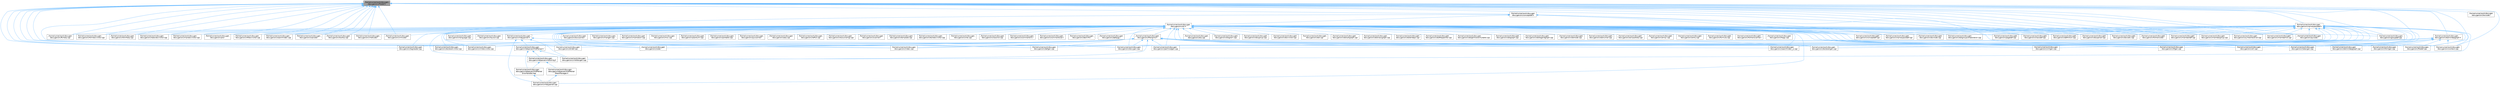 digraph "/home/runner/work/doxygen/doxygen/src/filedef.h"
{
 // INTERACTIVE_SVG=YES
 // LATEX_PDF_SIZE
  bgcolor="transparent";
  edge [fontname=Helvetica,fontsize=10,labelfontname=Helvetica,labelfontsize=10];
  node [fontname=Helvetica,fontsize=10,shape=box,height=0.2,width=0.4];
  Node1 [label="/home/runner/work/doxygen\l/doxygen/src/filedef.h",height=0.2,width=0.4,color="gray40", fillcolor="grey60", style="filled", fontcolor="black",tooltip=" "];
  Node1 -> Node2 [dir="back",color="steelblue1",style="solid",tooltip=" "];
  Node2 [label="/home/runner/work/doxygen\l/doxygen/src/classdef.cpp",height=0.2,width=0.4,color="grey40", fillcolor="white", style="filled",URL="$de/d89/classdef_8cpp.html",tooltip=" "];
  Node1 -> Node3 [dir="back",color="steelblue1",style="solid",tooltip=" "];
  Node3 [label="/home/runner/work/doxygen\l/doxygen/src/code.l",height=0.2,width=0.4,color="grey40", fillcolor="white", style="filled",URL="$da/d1f/code_8l.html",tooltip=" "];
  Node1 -> Node4 [dir="back",color="steelblue1",style="solid",tooltip=" "];
  Node4 [label="/home/runner/work/doxygen\l/doxygen/src/conceptdef.h",height=0.2,width=0.4,color="grey40", fillcolor="white", style="filled",URL="$da/df1/conceptdef_8h.html",tooltip=" "];
  Node4 -> Node5 [dir="back",color="steelblue1",style="solid",tooltip=" "];
  Node5 [label="/home/runner/work/doxygen\l/doxygen/src/conceptdef.cpp",height=0.2,width=0.4,color="grey40", fillcolor="white", style="filled",URL="$d8/d0a/conceptdef_8cpp.html",tooltip=" "];
  Node4 -> Node6 [dir="back",color="steelblue1",style="solid",tooltip=" "];
  Node6 [label="/home/runner/work/doxygen\l/doxygen/src/doxygen.cpp",height=0.2,width=0.4,color="grey40", fillcolor="white", style="filled",URL="$dc/d98/doxygen_8cpp.html",tooltip=" "];
  Node4 -> Node7 [dir="back",color="steelblue1",style="solid",tooltip=" "];
  Node7 [label="/home/runner/work/doxygen\l/doxygen/src/filedef.cpp",height=0.2,width=0.4,color="grey40", fillcolor="white", style="filled",URL="$d6/ddc/filedef_8cpp.html",tooltip=" "];
  Node4 -> Node8 [dir="back",color="steelblue1",style="solid",tooltip=" "];
  Node8 [label="/home/runner/work/doxygen\l/doxygen/src/namespacedef.cpp",height=0.2,width=0.4,color="grey40", fillcolor="white", style="filled",URL="$d7/d1c/namespacedef_8cpp.html",tooltip=" "];
  Node4 -> Node9 [dir="back",color="steelblue1",style="solid",tooltip=" "];
  Node9 [label="/home/runner/work/doxygen\l/doxygen/src/util.h",height=0.2,width=0.4,color="grey40", fillcolor="white", style="filled",URL="$d8/d3c/util_8h.html",tooltip="A bunch of utility functions."];
  Node9 -> Node10 [dir="back",color="steelblue1",style="solid",tooltip=" "];
  Node10 [label="/home/runner/work/doxygen\l/doxygen/src/cite.cpp",height=0.2,width=0.4,color="grey40", fillcolor="white", style="filled",URL="$d5/d0b/cite_8cpp.html",tooltip=" "];
  Node9 -> Node2 [dir="back",color="steelblue1",style="solid",tooltip=" "];
  Node9 -> Node11 [dir="back",color="steelblue1",style="solid",tooltip=" "];
  Node11 [label="/home/runner/work/doxygen\l/doxygen/src/classlist.cpp",height=0.2,width=0.4,color="grey40", fillcolor="white", style="filled",URL="$d6/d10/classlist_8cpp.html",tooltip=" "];
  Node9 -> Node3 [dir="back",color="steelblue1",style="solid",tooltip=" "];
  Node9 -> Node12 [dir="back",color="steelblue1",style="solid",tooltip=" "];
  Node12 [label="/home/runner/work/doxygen\l/doxygen/src/commentcnv.l",height=0.2,width=0.4,color="grey40", fillcolor="white", style="filled",URL="$d0/d47/commentcnv_8l.html",tooltip=" "];
  Node9 -> Node13 [dir="back",color="steelblue1",style="solid",tooltip=" "];
  Node13 [label="/home/runner/work/doxygen\l/doxygen/src/commentscan.l",height=0.2,width=0.4,color="grey40", fillcolor="white", style="filled",URL="$d7/d5f/commentscan_8l.html",tooltip=" "];
  Node9 -> Node5 [dir="back",color="steelblue1",style="solid",tooltip=" "];
  Node9 -> Node14 [dir="back",color="steelblue1",style="solid",tooltip=" "];
  Node14 [label="/home/runner/work/doxygen\l/doxygen/src/context.cpp",height=0.2,width=0.4,color="grey40", fillcolor="white", style="filled",URL="$db/d12/context_8cpp.html",tooltip=" "];
  Node9 -> Node15 [dir="back",color="steelblue1",style="solid",tooltip=" "];
  Node15 [label="/home/runner/work/doxygen\l/doxygen/src/declinfo.l",height=0.2,width=0.4,color="grey40", fillcolor="white", style="filled",URL="$d8/d0f/declinfo_8l.html",tooltip=" "];
  Node9 -> Node16 [dir="back",color="steelblue1",style="solid",tooltip=" "];
  Node16 [label="/home/runner/work/doxygen\l/doxygen/src/defargs.l",height=0.2,width=0.4,color="grey40", fillcolor="white", style="filled",URL="$de/df3/defargs_8l.html",tooltip=" "];
  Node9 -> Node17 [dir="back",color="steelblue1",style="solid",tooltip=" "];
  Node17 [label="/home/runner/work/doxygen\l/doxygen/src/defgen.cpp",height=0.2,width=0.4,color="grey40", fillcolor="white", style="filled",URL="$d3/d17/defgen_8cpp.html",tooltip=" "];
  Node9 -> Node18 [dir="back",color="steelblue1",style="solid",tooltip=" "];
  Node18 [label="/home/runner/work/doxygen\l/doxygen/src/definition.cpp",height=0.2,width=0.4,color="grey40", fillcolor="white", style="filled",URL="$d3/dea/definition_8cpp.html",tooltip=" "];
  Node9 -> Node19 [dir="back",color="steelblue1",style="solid",tooltip=" "];
  Node19 [label="/home/runner/work/doxygen\l/doxygen/src/dia.cpp",height=0.2,width=0.4,color="grey40", fillcolor="white", style="filled",URL="$d1/df5/dia_8cpp.html",tooltip=" "];
  Node9 -> Node20 [dir="back",color="steelblue1",style="solid",tooltip=" "];
  Node20 [label="/home/runner/work/doxygen\l/doxygen/src/diagram.cpp",height=0.2,width=0.4,color="grey40", fillcolor="white", style="filled",URL="$da/d0d/diagram_8cpp.html",tooltip=" "];
  Node9 -> Node21 [dir="back",color="steelblue1",style="solid",tooltip=" "];
  Node21 [label="/home/runner/work/doxygen\l/doxygen/src/dirdef.cpp",height=0.2,width=0.4,color="grey40", fillcolor="white", style="filled",URL="$d8/d52/dirdef_8cpp.html",tooltip=" "];
  Node9 -> Node22 [dir="back",color="steelblue1",style="solid",tooltip=" "];
  Node22 [label="/home/runner/work/doxygen\l/doxygen/src/docbookgen.cpp",height=0.2,width=0.4,color="grey40", fillcolor="white", style="filled",URL="$d8/d29/docbookgen_8cpp.html",tooltip=" "];
  Node9 -> Node23 [dir="back",color="steelblue1",style="solid",tooltip=" "];
  Node23 [label="/home/runner/work/doxygen\l/doxygen/src/docbookvisitor.cpp",height=0.2,width=0.4,color="grey40", fillcolor="white", style="filled",URL="$dc/d05/docbookvisitor_8cpp.html",tooltip=" "];
  Node9 -> Node24 [dir="back",color="steelblue1",style="solid",tooltip=" "];
  Node24 [label="/home/runner/work/doxygen\l/doxygen/src/docgroup.cpp",height=0.2,width=0.4,color="grey40", fillcolor="white", style="filled",URL="$d3/d36/docgroup_8cpp.html",tooltip=" "];
  Node9 -> Node25 [dir="back",color="steelblue1",style="solid",tooltip=" "];
  Node25 [label="/home/runner/work/doxygen\l/doxygen/src/docnode.cpp",height=0.2,width=0.4,color="grey40", fillcolor="white", style="filled",URL="$d0/d2b/docnode_8cpp.html",tooltip=" "];
  Node9 -> Node26 [dir="back",color="steelblue1",style="solid",tooltip=" "];
  Node26 [label="/home/runner/work/doxygen\l/doxygen/src/docparser.cpp",height=0.2,width=0.4,color="grey40", fillcolor="white", style="filled",URL="$da/d17/docparser_8cpp.html",tooltip=" "];
  Node9 -> Node27 [dir="back",color="steelblue1",style="solid",tooltip=" "];
  Node27 [label="/home/runner/work/doxygen\l/doxygen/src/docsets.cpp",height=0.2,width=0.4,color="grey40", fillcolor="white", style="filled",URL="$d7/d8f/docsets_8cpp.html",tooltip=" "];
  Node9 -> Node28 [dir="back",color="steelblue1",style="solid",tooltip=" "];
  Node28 [label="/home/runner/work/doxygen\l/doxygen/src/docvisitor.cpp",height=0.2,width=0.4,color="grey40", fillcolor="white", style="filled",URL="$da/d39/docvisitor_8cpp.html",tooltip=" "];
  Node9 -> Node29 [dir="back",color="steelblue1",style="solid",tooltip=" "];
  Node29 [label="/home/runner/work/doxygen\l/doxygen/src/dot.cpp",height=0.2,width=0.4,color="grey40", fillcolor="white", style="filled",URL="$de/daa/dot_8cpp.html",tooltip=" "];
  Node9 -> Node30 [dir="back",color="steelblue1",style="solid",tooltip=" "];
  Node30 [label="/home/runner/work/doxygen\l/doxygen/src/dotcallgraph.cpp",height=0.2,width=0.4,color="grey40", fillcolor="white", style="filled",URL="$d4/dd5/dotcallgraph_8cpp.html",tooltip=" "];
  Node9 -> Node31 [dir="back",color="steelblue1",style="solid",tooltip=" "];
  Node31 [label="/home/runner/work/doxygen\l/doxygen/src/dotclassgraph.cpp",height=0.2,width=0.4,color="grey40", fillcolor="white", style="filled",URL="$d4/dcd/dotclassgraph_8cpp.html",tooltip=" "];
  Node9 -> Node32 [dir="back",color="steelblue1",style="solid",tooltip=" "];
  Node32 [label="/home/runner/work/doxygen\l/doxygen/src/dotdirdeps.cpp",height=0.2,width=0.4,color="grey40", fillcolor="white", style="filled",URL="$da/d45/dotdirdeps_8cpp.html",tooltip=" "];
  Node9 -> Node33 [dir="back",color="steelblue1",style="solid",tooltip=" "];
  Node33 [label="/home/runner/work/doxygen\l/doxygen/src/dotfilepatcher.cpp",height=0.2,width=0.4,color="grey40", fillcolor="white", style="filled",URL="$d9/d92/dotfilepatcher_8cpp.html",tooltip=" "];
  Node9 -> Node34 [dir="back",color="steelblue1",style="solid",tooltip=" "];
  Node34 [label="/home/runner/work/doxygen\l/doxygen/src/dotgfxhierarchytable.cpp",height=0.2,width=0.4,color="grey40", fillcolor="white", style="filled",URL="$d4/d09/dotgfxhierarchytable_8cpp.html",tooltip=" "];
  Node9 -> Node35 [dir="back",color="steelblue1",style="solid",tooltip=" "];
  Node35 [label="/home/runner/work/doxygen\l/doxygen/src/dotgraph.cpp",height=0.2,width=0.4,color="grey40", fillcolor="white", style="filled",URL="$de/d45/dotgraph_8cpp.html",tooltip=" "];
  Node9 -> Node36 [dir="back",color="steelblue1",style="solid",tooltip=" "];
  Node36 [label="/home/runner/work/doxygen\l/doxygen/src/dotgroupcollaboration.cpp",height=0.2,width=0.4,color="grey40", fillcolor="white", style="filled",URL="$d1/d86/dotgroupcollaboration_8cpp.html",tooltip=" "];
  Node9 -> Node37 [dir="back",color="steelblue1",style="solid",tooltip=" "];
  Node37 [label="/home/runner/work/doxygen\l/doxygen/src/dotincldepgraph.cpp",height=0.2,width=0.4,color="grey40", fillcolor="white", style="filled",URL="$da/d57/dotincldepgraph_8cpp.html",tooltip=" "];
  Node9 -> Node38 [dir="back",color="steelblue1",style="solid",tooltip=" "];
  Node38 [label="/home/runner/work/doxygen\l/doxygen/src/dotlegendgraph.cpp",height=0.2,width=0.4,color="grey40", fillcolor="white", style="filled",URL="$d4/d33/dotlegendgraph_8cpp.html",tooltip=" "];
  Node9 -> Node39 [dir="back",color="steelblue1",style="solid",tooltip=" "];
  Node39 [label="/home/runner/work/doxygen\l/doxygen/src/dotnode.cpp",height=0.2,width=0.4,color="grey40", fillcolor="white", style="filled",URL="$df/d58/dotnode_8cpp.html",tooltip=" "];
  Node9 -> Node40 [dir="back",color="steelblue1",style="solid",tooltip=" "];
  Node40 [label="/home/runner/work/doxygen\l/doxygen/src/dotrunner.cpp",height=0.2,width=0.4,color="grey40", fillcolor="white", style="filled",URL="$d1/dfe/dotrunner_8cpp.html",tooltip=" "];
  Node9 -> Node6 [dir="back",color="steelblue1",style="solid",tooltip=" "];
  Node9 -> Node41 [dir="back",color="steelblue1",style="solid",tooltip=" "];
  Node41 [label="/home/runner/work/doxygen\l/doxygen/src/eclipsehelp.cpp",height=0.2,width=0.4,color="grey40", fillcolor="white", style="filled",URL="$d8/d56/eclipsehelp_8cpp.html",tooltip=" "];
  Node9 -> Node42 [dir="back",color="steelblue1",style="solid",tooltip=" "];
  Node42 [label="/home/runner/work/doxygen\l/doxygen/src/emoji.cpp",height=0.2,width=0.4,color="grey40", fillcolor="white", style="filled",URL="$d2/d38/emoji_8cpp.html",tooltip=" "];
  Node9 -> Node43 [dir="back",color="steelblue1",style="solid",tooltip=" "];
  Node43 [label="/home/runner/work/doxygen\l/doxygen/src/entry.cpp",height=0.2,width=0.4,color="grey40", fillcolor="white", style="filled",URL="$d2/dd2/entry_8cpp.html",tooltip=" "];
  Node9 -> Node7 [dir="back",color="steelblue1",style="solid",tooltip=" "];
  Node9 -> Node44 [dir="back",color="steelblue1",style="solid",tooltip=" "];
  Node44 [label="/home/runner/work/doxygen\l/doxygen/src/filename.h",height=0.2,width=0.4,color="grey40", fillcolor="white", style="filled",URL="$dc/dd6/filename_8h.html",tooltip=" "];
  Node44 -> Node3 [dir="back",color="steelblue1",style="solid",tooltip=" "];
  Node44 -> Node14 [dir="back",color="steelblue1",style="solid",tooltip=" "];
  Node44 -> Node17 [dir="back",color="steelblue1",style="solid",tooltip=" "];
  Node44 -> Node21 [dir="back",color="steelblue1",style="solid",tooltip=" "];
  Node44 -> Node22 [dir="back",color="steelblue1",style="solid",tooltip=" "];
  Node44 -> Node23 [dir="back",color="steelblue1",style="solid",tooltip=" "];
  Node44 -> Node6 [dir="back",color="steelblue1",style="solid",tooltip=" "];
  Node44 -> Node7 [dir="back",color="steelblue1",style="solid",tooltip=" "];
  Node44 -> Node45 [dir="back",color="steelblue1",style="solid",tooltip=" "];
  Node45 [label="/home/runner/work/doxygen\l/doxygen/src/index.cpp",height=0.2,width=0.4,color="grey40", fillcolor="white", style="filled",URL="$db/d14/index_8cpp.html",tooltip="This file contains functions for the various index pages."];
  Node44 -> Node46 [dir="back",color="steelblue1",style="solid",tooltip=" "];
  Node46 [label="/home/runner/work/doxygen\l/doxygen/src/latexgen.cpp",height=0.2,width=0.4,color="grey40", fillcolor="white", style="filled",URL="$d4/d42/latexgen_8cpp.html",tooltip=" "];
  Node44 -> Node47 [dir="back",color="steelblue1",style="solid",tooltip=" "];
  Node47 [label="/home/runner/work/doxygen\l/doxygen/src/perlmodgen.cpp",height=0.2,width=0.4,color="grey40", fillcolor="white", style="filled",URL="$de/dd0/perlmodgen_8cpp.html",tooltip=" "];
  Node44 -> Node48 [dir="back",color="steelblue1",style="solid",tooltip=" "];
  Node48 [label="/home/runner/work/doxygen\l/doxygen/src/rtfgen.cpp",height=0.2,width=0.4,color="grey40", fillcolor="white", style="filled",URL="$d0/d9c/rtfgen_8cpp.html",tooltip=" "];
  Node44 -> Node49 [dir="back",color="steelblue1",style="solid",tooltip=" "];
  Node49 [label="/home/runner/work/doxygen\l/doxygen/src/searchindex_js.cpp",height=0.2,width=0.4,color="grey40", fillcolor="white", style="filled",URL="$d9/d2f/searchindex__js_8cpp.html",tooltip=" "];
  Node44 -> Node50 [dir="back",color="steelblue1",style="solid",tooltip=" "];
  Node50 [label="/home/runner/work/doxygen\l/doxygen/src/tagreader.cpp",height=0.2,width=0.4,color="grey40", fillcolor="white", style="filled",URL="$d4/d7b/tagreader_8cpp.html",tooltip=" "];
  Node44 -> Node51 [dir="back",color="steelblue1",style="solid",tooltip=" "];
  Node51 [label="/home/runner/work/doxygen\l/doxygen/src/util.cpp",height=0.2,width=0.4,color="grey40", fillcolor="white", style="filled",URL="$df/d2d/util_8cpp.html",tooltip=" "];
  Node44 -> Node52 [dir="back",color="steelblue1",style="solid",tooltip=" "];
  Node52 [label="/home/runner/work/doxygen\l/doxygen/src/vhdldocgen.cpp",height=0.2,width=0.4,color="grey40", fillcolor="white", style="filled",URL="$de/dea/vhdldocgen_8cpp.html",tooltip=" "];
  Node44 -> Node53 [dir="back",color="steelblue1",style="solid",tooltip=" "];
  Node53 [label="/home/runner/work/doxygen\l/doxygen/src/xmldocvisitor.cpp",height=0.2,width=0.4,color="grey40", fillcolor="white", style="filled",URL="$dd/db6/xmldocvisitor_8cpp.html",tooltip=" "];
  Node44 -> Node54 [dir="back",color="steelblue1",style="solid",tooltip=" "];
  Node54 [label="/home/runner/work/doxygen\l/doxygen/src/xmlgen.cpp",height=0.2,width=0.4,color="grey40", fillcolor="white", style="filled",URL="$d0/dc3/xmlgen_8cpp.html",tooltip=" "];
  Node9 -> Node55 [dir="back",color="steelblue1",style="solid",tooltip=" "];
  Node55 [label="/home/runner/work/doxygen\l/doxygen/src/formula.cpp",height=0.2,width=0.4,color="grey40", fillcolor="white", style="filled",URL="$d7/d5b/formula_8cpp.html",tooltip=" "];
  Node9 -> Node56 [dir="back",color="steelblue1",style="solid",tooltip=" "];
  Node56 [label="/home/runner/work/doxygen\l/doxygen/src/fortrancode.l",height=0.2,width=0.4,color="grey40", fillcolor="white", style="filled",URL="$d9/d5b/fortrancode_8l.html",tooltip=" "];
  Node9 -> Node57 [dir="back",color="steelblue1",style="solid",tooltip=" "];
  Node57 [label="/home/runner/work/doxygen\l/doxygen/src/fortranscanner.l",height=0.2,width=0.4,color="grey40", fillcolor="white", style="filled",URL="$dd/d00/fortranscanner_8l.html",tooltip=" "];
  Node9 -> Node58 [dir="back",color="steelblue1",style="solid",tooltip=" "];
  Node58 [label="/home/runner/work/doxygen\l/doxygen/src/ftvhelp.cpp",height=0.2,width=0.4,color="grey40", fillcolor="white", style="filled",URL="$db/d41/ftvhelp_8cpp.html",tooltip=" "];
  Node9 -> Node59 [dir="back",color="steelblue1",style="solid",tooltip=" "];
  Node59 [label="/home/runner/work/doxygen\l/doxygen/src/groupdef.cpp",height=0.2,width=0.4,color="grey40", fillcolor="white", style="filled",URL="$d6/d42/groupdef_8cpp.html",tooltip=" "];
  Node9 -> Node60 [dir="back",color="steelblue1",style="solid",tooltip=" "];
  Node60 [label="/home/runner/work/doxygen\l/doxygen/src/htags.cpp",height=0.2,width=0.4,color="grey40", fillcolor="white", style="filled",URL="$d9/db7/htags_8cpp.html",tooltip=" "];
  Node9 -> Node61 [dir="back",color="steelblue1",style="solid",tooltip=" "];
  Node61 [label="/home/runner/work/doxygen\l/doxygen/src/htmldocvisitor.cpp",height=0.2,width=0.4,color="grey40", fillcolor="white", style="filled",URL="$da/db0/htmldocvisitor_8cpp.html",tooltip=" "];
  Node9 -> Node62 [dir="back",color="steelblue1",style="solid",tooltip=" "];
  Node62 [label="/home/runner/work/doxygen\l/doxygen/src/htmlgen.cpp",height=0.2,width=0.4,color="grey40", fillcolor="white", style="filled",URL="$d8/d6e/htmlgen_8cpp.html",tooltip=" "];
  Node9 -> Node63 [dir="back",color="steelblue1",style="solid",tooltip=" "];
  Node63 [label="/home/runner/work/doxygen\l/doxygen/src/htmlhelp.cpp",height=0.2,width=0.4,color="grey40", fillcolor="white", style="filled",URL="$d3/d4b/htmlhelp_8cpp.html",tooltip=" "];
  Node9 -> Node45 [dir="back",color="steelblue1",style="solid",tooltip=" "];
  Node9 -> Node64 [dir="back",color="steelblue1",style="solid",tooltip=" "];
  Node64 [label="/home/runner/work/doxygen\l/doxygen/src/language.cpp",height=0.2,width=0.4,color="grey40", fillcolor="white", style="filled",URL="$d2/d48/language_8cpp.html",tooltip=" "];
  Node9 -> Node65 [dir="back",color="steelblue1",style="solid",tooltip=" "];
  Node65 [label="/home/runner/work/doxygen\l/doxygen/src/latexdocvisitor.cpp",height=0.2,width=0.4,color="grey40", fillcolor="white", style="filled",URL="$d1/d4e/latexdocvisitor_8cpp.html",tooltip=" "];
  Node9 -> Node46 [dir="back",color="steelblue1",style="solid",tooltip=" "];
  Node9 -> Node66 [dir="back",color="steelblue1",style="solid",tooltip=" "];
  Node66 [label="/home/runner/work/doxygen\l/doxygen/src/layout.cpp",height=0.2,width=0.4,color="grey40", fillcolor="white", style="filled",URL="$db/d16/layout_8cpp.html",tooltip=" "];
  Node9 -> Node67 [dir="back",color="steelblue1",style="solid",tooltip=" "];
  Node67 [label="/home/runner/work/doxygen\l/doxygen/src/lexscanner.l",height=0.2,width=0.4,color="grey40", fillcolor="white", style="filled",URL="$d4/d7d/lexscanner_8l.html",tooltip=" "];
  Node9 -> Node68 [dir="back",color="steelblue1",style="solid",tooltip=" "];
  Node68 [label="/home/runner/work/doxygen\l/doxygen/src/mandocvisitor.cpp",height=0.2,width=0.4,color="grey40", fillcolor="white", style="filled",URL="$d8/dde/mandocvisitor_8cpp.html",tooltip=" "];
  Node9 -> Node69 [dir="back",color="steelblue1",style="solid",tooltip=" "];
  Node69 [label="/home/runner/work/doxygen\l/doxygen/src/mangen.cpp",height=0.2,width=0.4,color="grey40", fillcolor="white", style="filled",URL="$d7/de7/mangen_8cpp.html",tooltip=" "];
  Node9 -> Node70 [dir="back",color="steelblue1",style="solid",tooltip=" "];
  Node70 [label="/home/runner/work/doxygen\l/doxygen/src/markdown.cpp",height=0.2,width=0.4,color="grey40", fillcolor="white", style="filled",URL="$de/d04/markdown_8cpp.html",tooltip=" "];
  Node9 -> Node71 [dir="back",color="steelblue1",style="solid",tooltip=" "];
  Node71 [label="/home/runner/work/doxygen\l/doxygen/src/memberdef.cpp",height=0.2,width=0.4,color="grey40", fillcolor="white", style="filled",URL="$d0/d72/memberdef_8cpp.html",tooltip=" "];
  Node9 -> Node72 [dir="back",color="steelblue1",style="solid",tooltip=" "];
  Node72 [label="/home/runner/work/doxygen\l/doxygen/src/membergroup.cpp",height=0.2,width=0.4,color="grey40", fillcolor="white", style="filled",URL="$d6/d18/membergroup_8cpp.html",tooltip=" "];
  Node9 -> Node73 [dir="back",color="steelblue1",style="solid",tooltip=" "];
  Node73 [label="/home/runner/work/doxygen\l/doxygen/src/memberlist.cpp",height=0.2,width=0.4,color="grey40", fillcolor="white", style="filled",URL="$d0/d14/memberlist_8cpp.html",tooltip=" "];
  Node9 -> Node74 [dir="back",color="steelblue1",style="solid",tooltip=" "];
  Node74 [label="/home/runner/work/doxygen\l/doxygen/src/msc.cpp",height=0.2,width=0.4,color="grey40", fillcolor="white", style="filled",URL="$db/d33/msc_8cpp.html",tooltip=" "];
  Node9 -> Node8 [dir="back",color="steelblue1",style="solid",tooltip=" "];
  Node9 -> Node75 [dir="back",color="steelblue1",style="solid",tooltip=" "];
  Node75 [label="/home/runner/work/doxygen\l/doxygen/src/pagedef.cpp",height=0.2,width=0.4,color="grey40", fillcolor="white", style="filled",URL="$d9/db4/pagedef_8cpp.html",tooltip=" "];
  Node9 -> Node47 [dir="back",color="steelblue1",style="solid",tooltip=" "];
  Node9 -> Node76 [dir="back",color="steelblue1",style="solid",tooltip=" "];
  Node76 [label="/home/runner/work/doxygen\l/doxygen/src/plantuml.cpp",height=0.2,width=0.4,color="grey40", fillcolor="white", style="filled",URL="$d7/d5b/plantuml_8cpp.html",tooltip=" "];
  Node9 -> Node77 [dir="back",color="steelblue1",style="solid",tooltip=" "];
  Node77 [label="/home/runner/work/doxygen\l/doxygen/src/portable.cpp",height=0.2,width=0.4,color="grey40", fillcolor="white", style="filled",URL="$d0/d1c/portable_8cpp.html",tooltip=" "];
  Node9 -> Node78 [dir="back",color="steelblue1",style="solid",tooltip=" "];
  Node78 [label="/home/runner/work/doxygen\l/doxygen/src/pre.l",height=0.2,width=0.4,color="grey40", fillcolor="white", style="filled",URL="$d0/da7/pre_8l.html",tooltip=" "];
  Node9 -> Node79 [dir="back",color="steelblue1",style="solid",tooltip=" "];
  Node79 [label="/home/runner/work/doxygen\l/doxygen/src/pycode.l",height=0.2,width=0.4,color="grey40", fillcolor="white", style="filled",URL="$d3/ded/pycode_8l.html",tooltip=" "];
  Node9 -> Node80 [dir="back",color="steelblue1",style="solid",tooltip=" "];
  Node80 [label="/home/runner/work/doxygen\l/doxygen/src/pyscanner.l",height=0.2,width=0.4,color="grey40", fillcolor="white", style="filled",URL="$de/d2b/pyscanner_8l.html",tooltip=" "];
  Node9 -> Node81 [dir="back",color="steelblue1",style="solid",tooltip=" "];
  Node81 [label="/home/runner/work/doxygen\l/doxygen/src/qhp.cpp",height=0.2,width=0.4,color="grey40", fillcolor="white", style="filled",URL="$d9/d45/qhp_8cpp.html",tooltip=" "];
  Node9 -> Node82 [dir="back",color="steelblue1",style="solid",tooltip=" "];
  Node82 [label="/home/runner/work/doxygen\l/doxygen/src/reflist.cpp",height=0.2,width=0.4,color="grey40", fillcolor="white", style="filled",URL="$d4/d09/reflist_8cpp.html",tooltip=" "];
  Node9 -> Node83 [dir="back",color="steelblue1",style="solid",tooltip=" "];
  Node83 [label="/home/runner/work/doxygen\l/doxygen/src/resourcemgr.cpp",height=0.2,width=0.4,color="grey40", fillcolor="white", style="filled",URL="$d6/dde/resourcemgr_8cpp.html",tooltip=" "];
  Node9 -> Node84 [dir="back",color="steelblue1",style="solid",tooltip=" "];
  Node84 [label="/home/runner/work/doxygen\l/doxygen/src/rtfdocvisitor.cpp",height=0.2,width=0.4,color="grey40", fillcolor="white", style="filled",URL="$de/d9a/rtfdocvisitor_8cpp.html",tooltip=" "];
  Node9 -> Node48 [dir="back",color="steelblue1",style="solid",tooltip=" "];
  Node9 -> Node85 [dir="back",color="steelblue1",style="solid",tooltip=" "];
  Node85 [label="/home/runner/work/doxygen\l/doxygen/src/scanner.l",height=0.2,width=0.4,color="grey40", fillcolor="white", style="filled",URL="$da/d11/scanner_8l.html",tooltip=" "];
  Node9 -> Node86 [dir="back",color="steelblue1",style="solid",tooltip=" "];
  Node86 [label="/home/runner/work/doxygen\l/doxygen/src/searchindex.cpp",height=0.2,width=0.4,color="grey40", fillcolor="white", style="filled",URL="$d7/d79/searchindex_8cpp.html",tooltip=" "];
  Node9 -> Node49 [dir="back",color="steelblue1",style="solid",tooltip=" "];
  Node9 -> Node87 [dir="back",color="steelblue1",style="solid",tooltip=" "];
  Node87 [label="/home/runner/work/doxygen\l/doxygen/src/sqlcode.l",height=0.2,width=0.4,color="grey40", fillcolor="white", style="filled",URL="$d2/dda/sqlcode_8l.html",tooltip=" "];
  Node9 -> Node88 [dir="back",color="steelblue1",style="solid",tooltip=" "];
  Node88 [label="/home/runner/work/doxygen\l/doxygen/src/symbolresolver.cpp",height=0.2,width=0.4,color="grey40", fillcolor="white", style="filled",URL="$d2/d99/symbolresolver_8cpp.html",tooltip=" "];
  Node9 -> Node50 [dir="back",color="steelblue1",style="solid",tooltip=" "];
  Node9 -> Node89 [dir="back",color="steelblue1",style="solid",tooltip=" "];
  Node89 [label="/home/runner/work/doxygen\l/doxygen/src/template.cpp",height=0.2,width=0.4,color="grey40", fillcolor="white", style="filled",URL="$df/d54/template_8cpp.html",tooltip=" "];
  Node9 -> Node90 [dir="back",color="steelblue1",style="solid",tooltip=" "];
  Node90 [label="/home/runner/work/doxygen\l/doxygen/src/textdocvisitor.cpp",height=0.2,width=0.4,color="grey40", fillcolor="white", style="filled",URL="$d3/da6/textdocvisitor_8cpp.html",tooltip=" "];
  Node9 -> Node91 [dir="back",color="steelblue1",style="solid",tooltip=" "];
  Node91 [label="/home/runner/work/doxygen\l/doxygen/src/tooltip.cpp",height=0.2,width=0.4,color="grey40", fillcolor="white", style="filled",URL="$d7/d56/tooltip_8cpp.html",tooltip=" "];
  Node9 -> Node51 [dir="back",color="steelblue1",style="solid",tooltip=" "];
  Node9 -> Node92 [dir="back",color="steelblue1",style="solid",tooltip=" "];
  Node92 [label="/home/runner/work/doxygen\l/doxygen/src/vhdlcode.l",height=0.2,width=0.4,color="grey40", fillcolor="white", style="filled",URL="$d5/d6a/vhdlcode_8l.html",tooltip=" "];
  Node9 -> Node52 [dir="back",color="steelblue1",style="solid",tooltip=" "];
  Node9 -> Node93 [dir="back",color="steelblue1",style="solid",tooltip=" "];
  Node93 [label="/home/runner/work/doxygen\l/doxygen/src/vhdljjparser.cpp",height=0.2,width=0.4,color="grey40", fillcolor="white", style="filled",URL="$d1/d86/vhdljjparser_8cpp.html",tooltip=" "];
  Node9 -> Node94 [dir="back",color="steelblue1",style="solid",tooltip=" "];
  Node94 [label="/home/runner/work/doxygen\l/doxygen/src/vhdljjparser.h",height=0.2,width=0.4,color="grey40", fillcolor="white", style="filled",URL="$d2/d55/vhdljjparser_8h.html",tooltip=" "];
  Node94 -> Node6 [dir="back",color="steelblue1",style="solid",tooltip=" "];
  Node94 -> Node52 [dir="back",color="steelblue1",style="solid",tooltip=" "];
  Node94 -> Node93 [dir="back",color="steelblue1",style="solid",tooltip=" "];
  Node94 -> Node95 [dir="back",color="steelblue1",style="solid",tooltip=" "];
  Node95 [label="/home/runner/work/doxygen\l/doxygen/vhdlparser/VhdlParser.h",height=0.2,width=0.4,color="grey40", fillcolor="white", style="filled",URL="$d5/df9/_vhdl_parser_8h.html",tooltip=" "];
  Node95 -> Node52 [dir="back",color="steelblue1",style="solid",tooltip=" "];
  Node95 -> Node96 [dir="back",color="steelblue1",style="solid",tooltip=" "];
  Node96 [label="/home/runner/work/doxygen\l/doxygen/vhdlparser/VhdlParser\lErrorHandler.hpp",height=0.2,width=0.4,color="grey40", fillcolor="white", style="filled",URL="$d2/dc3/_vhdl_parser_error_handler_8hpp.html",tooltip=" "];
  Node96 -> Node93 [dir="back",color="steelblue1",style="solid",tooltip=" "];
  Node95 -> Node97 [dir="back",color="steelblue1",style="solid",tooltip=" "];
  Node97 [label="/home/runner/work/doxygen\l/doxygen/vhdlparser/vhdlstring.h",height=0.2,width=0.4,color="grey40", fillcolor="white", style="filled",URL="$d9/d48/vhdlstring_8h.html",tooltip=" "];
  Node97 -> Node96 [dir="back",color="steelblue1",style="solid",tooltip=" "];
  Node97 -> Node98 [dir="back",color="steelblue1",style="solid",tooltip=" "];
  Node98 [label="/home/runner/work/doxygen\l/doxygen/vhdlparser/VhdlParser\lTokenManager.h",height=0.2,width=0.4,color="grey40", fillcolor="white", style="filled",URL="$d7/dad/_vhdl_parser_token_manager_8h.html",tooltip=" "];
  Node98 -> Node93 [dir="back",color="steelblue1",style="solid",tooltip=" "];
  Node9 -> Node99 [dir="back",color="steelblue1",style="solid",tooltip=" "];
  Node99 [label="/home/runner/work/doxygen\l/doxygen/src/xmlcode.l",height=0.2,width=0.4,color="grey40", fillcolor="white", style="filled",URL="$dc/dc1/xmlcode_8l.html",tooltip=" "];
  Node9 -> Node53 [dir="back",color="steelblue1",style="solid",tooltip=" "];
  Node9 -> Node54 [dir="back",color="steelblue1",style="solid",tooltip=" "];
  Node1 -> Node14 [dir="back",color="steelblue1",style="solid",tooltip=" "];
  Node1 -> Node17 [dir="back",color="steelblue1",style="solid",tooltip=" "];
  Node1 -> Node18 [dir="back",color="steelblue1",style="solid",tooltip=" "];
  Node1 -> Node21 [dir="back",color="steelblue1",style="solid",tooltip=" "];
  Node1 -> Node23 [dir="back",color="steelblue1",style="solid",tooltip=" "];
  Node1 -> Node26 [dir="back",color="steelblue1",style="solid",tooltip=" "];
  Node1 -> Node27 [dir="back",color="steelblue1",style="solid",tooltip=" "];
  Node1 -> Node100 [dir="back",color="steelblue1",style="solid",tooltip=" "];
  Node100 [label="/home/runner/work/doxygen\l/doxygen/src/dotincldepgraph.h",height=0.2,width=0.4,color="grey40", fillcolor="white", style="filled",URL="$dd/d8c/dotincldepgraph_8h.html",tooltip=" "];
  Node100 -> Node14 [dir="back",color="steelblue1",style="solid",tooltip=" "];
  Node100 -> Node22 [dir="back",color="steelblue1",style="solid",tooltip=" "];
  Node100 -> Node37 [dir="back",color="steelblue1",style="solid",tooltip=" "];
  Node100 -> Node7 [dir="back",color="steelblue1",style="solid",tooltip=" "];
  Node100 -> Node62 [dir="back",color="steelblue1",style="solid",tooltip=" "];
  Node100 -> Node46 [dir="back",color="steelblue1",style="solid",tooltip=" "];
  Node100 -> Node48 [dir="back",color="steelblue1",style="solid",tooltip=" "];
  Node100 -> Node54 [dir="back",color="steelblue1",style="solid",tooltip=" "];
  Node1 -> Node7 [dir="back",color="steelblue1",style="solid",tooltip=" "];
  Node1 -> Node56 [dir="back",color="steelblue1",style="solid",tooltip=" "];
  Node1 -> Node58 [dir="back",color="steelblue1",style="solid",tooltip=" "];
  Node1 -> Node59 [dir="back",color="steelblue1",style="solid",tooltip=" "];
  Node1 -> Node61 [dir="back",color="steelblue1",style="solid",tooltip=" "];
  Node1 -> Node63 [dir="back",color="steelblue1",style="solid",tooltip=" "];
  Node1 -> Node45 [dir="back",color="steelblue1",style="solid",tooltip=" "];
  Node1 -> Node65 [dir="back",color="steelblue1",style="solid",tooltip=" "];
  Node1 -> Node101 [dir="back",color="steelblue1",style="solid",tooltip=" "];
  Node101 [label="/home/runner/work/doxygen\l/doxygen/src/lexcode.l",height=0.2,width=0.4,color="grey40", fillcolor="white", style="filled",URL="$d0/d7e/lexcode_8l.html",tooltip=" "];
  Node1 -> Node68 [dir="back",color="steelblue1",style="solid",tooltip=" "];
  Node1 -> Node71 [dir="back",color="steelblue1",style="solid",tooltip=" "];
  Node1 -> Node72 [dir="back",color="steelblue1",style="solid",tooltip=" "];
  Node1 -> Node73 [dir="back",color="steelblue1",style="solid",tooltip=" "];
  Node1 -> Node102 [dir="back",color="steelblue1",style="solid",tooltip=" "];
  Node102 [label="/home/runner/work/doxygen\l/doxygen/src/namespacedef.h",height=0.2,width=0.4,color="grey40", fillcolor="white", style="filled",URL="$d7/d97/namespacedef_8h.html",tooltip=" "];
  Node102 -> Node2 [dir="back",color="steelblue1",style="solid",tooltip=" "];
  Node102 -> Node3 [dir="back",color="steelblue1",style="solid",tooltip=" "];
  Node102 -> Node5 [dir="back",color="steelblue1",style="solid",tooltip=" "];
  Node102 -> Node14 [dir="back",color="steelblue1",style="solid",tooltip=" "];
  Node102 -> Node17 [dir="back",color="steelblue1",style="solid",tooltip=" "];
  Node102 -> Node18 [dir="back",color="steelblue1",style="solid",tooltip=" "];
  Node102 -> Node22 [dir="back",color="steelblue1",style="solid",tooltip=" "];
  Node102 -> Node25 [dir="back",color="steelblue1",style="solid",tooltip=" "];
  Node102 -> Node26 [dir="back",color="steelblue1",style="solid",tooltip=" "];
  Node102 -> Node27 [dir="back",color="steelblue1",style="solid",tooltip=" "];
  Node102 -> Node36 [dir="back",color="steelblue1",style="solid",tooltip=" "];
  Node102 -> Node6 [dir="back",color="steelblue1",style="solid",tooltip=" "];
  Node102 -> Node7 [dir="back",color="steelblue1",style="solid",tooltip=" "];
  Node102 -> Node56 [dir="back",color="steelblue1",style="solid",tooltip=" "];
  Node102 -> Node59 [dir="back",color="steelblue1",style="solid",tooltip=" "];
  Node102 -> Node45 [dir="back",color="steelblue1",style="solid",tooltip=" "];
  Node102 -> Node46 [dir="back",color="steelblue1",style="solid",tooltip=" "];
  Node102 -> Node71 [dir="back",color="steelblue1",style="solid",tooltip=" "];
  Node102 -> Node72 [dir="back",color="steelblue1",style="solid",tooltip=" "];
  Node102 -> Node73 [dir="back",color="steelblue1",style="solid",tooltip=" "];
  Node102 -> Node8 [dir="back",color="steelblue1",style="solid",tooltip=" "];
  Node102 -> Node75 [dir="back",color="steelblue1",style="solid",tooltip=" "];
  Node102 -> Node47 [dir="back",color="steelblue1",style="solid",tooltip=" "];
  Node102 -> Node79 [dir="back",color="steelblue1",style="solid",tooltip=" "];
  Node102 -> Node48 [dir="back",color="steelblue1",style="solid",tooltip=" "];
  Node102 -> Node49 [dir="back",color="steelblue1",style="solid",tooltip=" "];
  Node102 -> Node88 [dir="back",color="steelblue1",style="solid",tooltip=" "];
  Node102 -> Node51 [dir="back",color="steelblue1",style="solid",tooltip=" "];
  Node102 -> Node52 [dir="back",color="steelblue1",style="solid",tooltip=" "];
  Node102 -> Node54 [dir="back",color="steelblue1",style="solid",tooltip=" "];
  Node1 -> Node78 [dir="back",color="steelblue1",style="solid",tooltip=" "];
  Node1 -> Node79 [dir="back",color="steelblue1",style="solid",tooltip=" "];
  Node1 -> Node84 [dir="back",color="steelblue1",style="solid",tooltip=" "];
  Node1 -> Node86 [dir="back",color="steelblue1",style="solid",tooltip=" "];
  Node1 -> Node87 [dir="back",color="steelblue1",style="solid",tooltip=" "];
  Node1 -> Node50 [dir="back",color="steelblue1",style="solid",tooltip=" "];
  Node1 -> Node91 [dir="back",color="steelblue1",style="solid",tooltip=" "];
  Node1 -> Node51 [dir="back",color="steelblue1",style="solid",tooltip=" "];
  Node1 -> Node92 [dir="back",color="steelblue1",style="solid",tooltip=" "];
  Node1 -> Node99 [dir="back",color="steelblue1",style="solid",tooltip=" "];
  Node1 -> Node53 [dir="back",color="steelblue1",style="solid",tooltip=" "];
}
